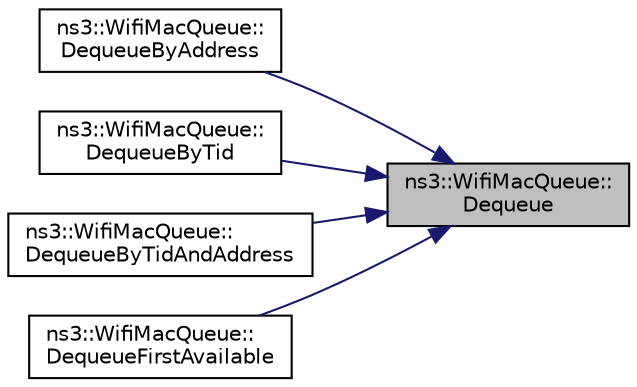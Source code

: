 digraph "ns3::WifiMacQueue::Dequeue"
{
 // LATEX_PDF_SIZE
  edge [fontname="Helvetica",fontsize="10",labelfontname="Helvetica",labelfontsize="10"];
  node [fontname="Helvetica",fontsize="10",shape=record];
  rankdir="RL";
  Node1 [label="ns3::WifiMacQueue::\lDequeue",height=0.2,width=0.4,color="black", fillcolor="grey75", style="filled", fontcolor="black",tooltip="Dequeue the packet in the front of the queue."];
  Node1 -> Node2 [dir="back",color="midnightblue",fontsize="10",style="solid",fontname="Helvetica"];
  Node2 [label="ns3::WifiMacQueue::\lDequeueByAddress",height=0.2,width=0.4,color="black", fillcolor="white", style="filled",URL="$classns3_1_1_wifi_mac_queue.html#a839c78ffc24cf256bdc0a682521fd99f",tooltip="Search and return, if present in the queue, the first packet (either Data frame or QoS Data frame) ha..."];
  Node1 -> Node3 [dir="back",color="midnightblue",fontsize="10",style="solid",fontname="Helvetica"];
  Node3 [label="ns3::WifiMacQueue::\lDequeueByTid",height=0.2,width=0.4,color="black", fillcolor="white", style="filled",URL="$classns3_1_1_wifi_mac_queue.html#a93503e51a33a2fff104dc264601b54ba",tooltip="Search and return, if present in the queue, the first packet having the TID equal to tid."];
  Node1 -> Node4 [dir="back",color="midnightblue",fontsize="10",style="solid",fontname="Helvetica"];
  Node4 [label="ns3::WifiMacQueue::\lDequeueByTidAndAddress",height=0.2,width=0.4,color="black", fillcolor="white", style="filled",URL="$classns3_1_1_wifi_mac_queue.html#abd0ee4c67d48e91f69a56f2f8b6538d5",tooltip="Search and return, if present in the queue, the first packet having the address indicated by type equ..."];
  Node1 -> Node5 [dir="back",color="midnightblue",fontsize="10",style="solid",fontname="Helvetica"];
  Node5 [label="ns3::WifiMacQueue::\lDequeueFirstAvailable",height=0.2,width=0.4,color="black", fillcolor="white", style="filled",URL="$classns3_1_1_wifi_mac_queue.html#a110cacbd4f46f34b15067c1a9a20a5f0",tooltip="Return first available packet for transmission."];
}
